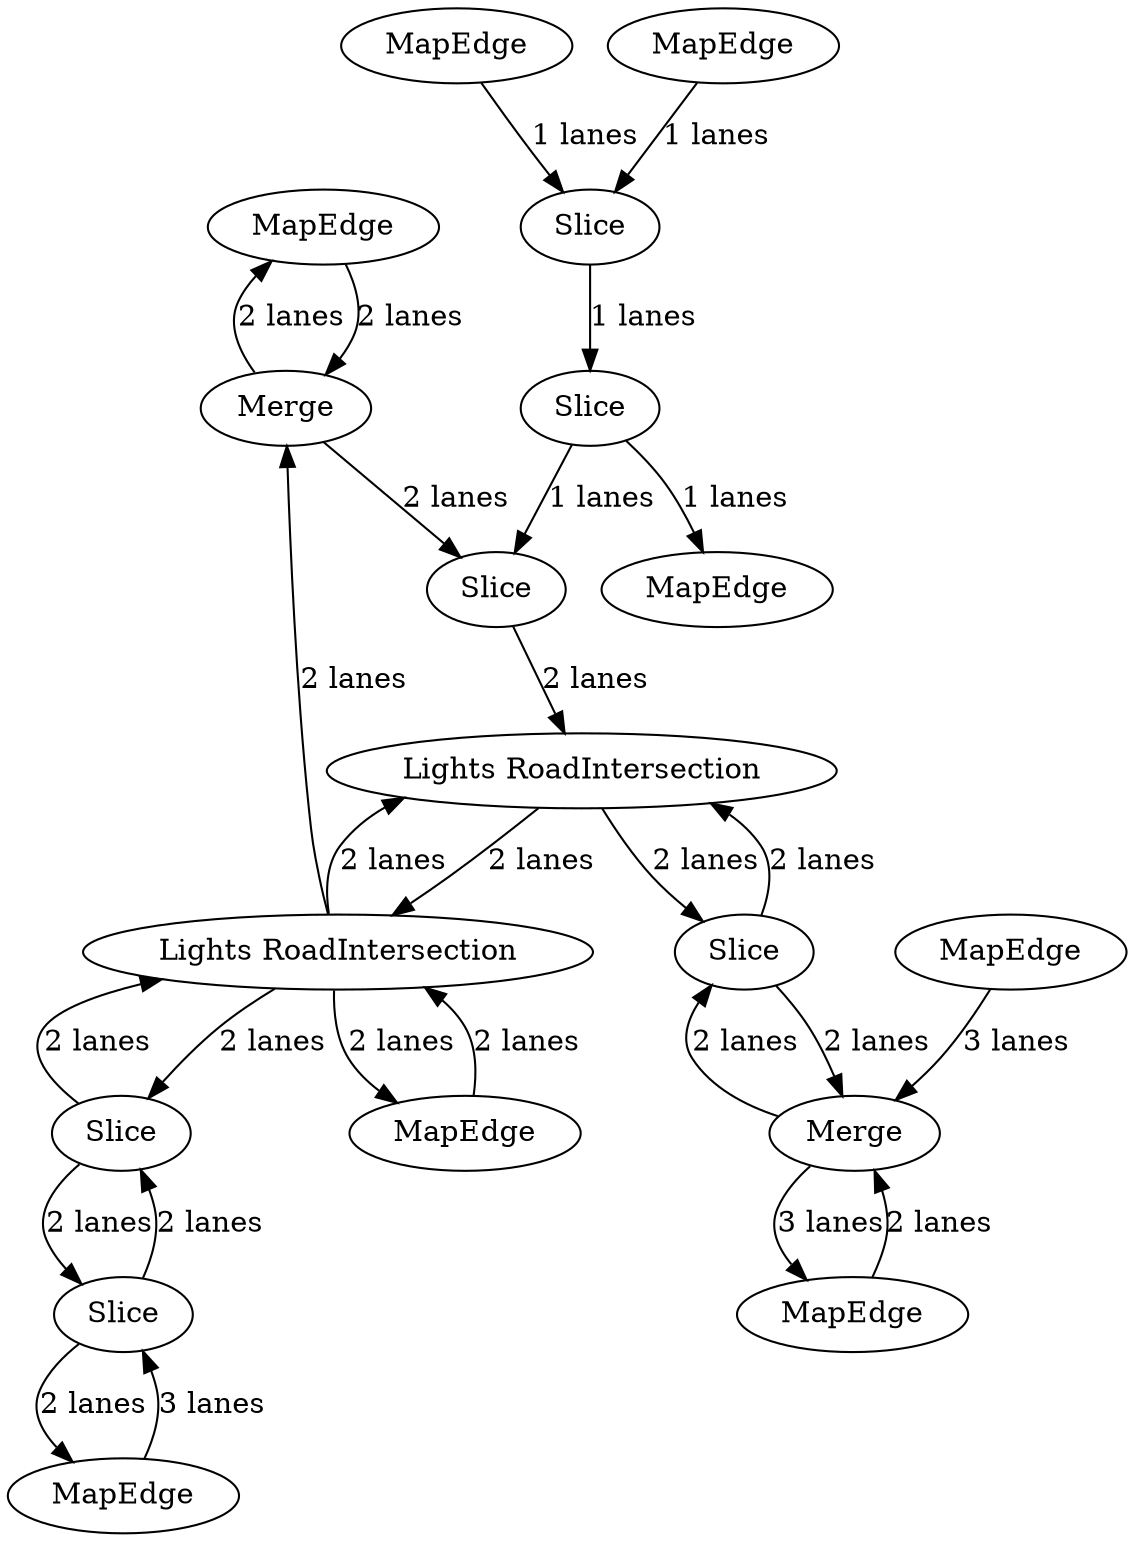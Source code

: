 digraph {
    0 [ label = "MapEdge" ]
    1 [ label = "MapEdge" ]
    2 [ label = "MapEdge" ]
    3 [ label = "MapEdge" ]
    4 [ label = "Slice" ]
    5 [ label = "Merge" ]
    6 [ label = "Slice" ]
    7 [ label = "Lights RoadIntersection" ]
    8 [ label = "Slice" ]
    9 [ label = "Lights RoadIntersection" ]
    10 [ label = "Slice" ]
    11 [ label = "Slice" ]
    12 [ label = "Slice" ]
    13 [ label = "MapEdge" ]
    14 [ label = "Merge" ]
    15 [ label = "MapEdge" ]
    16 [ label = "MapEdge" ]
    17 [ label = "MapEdge" ]
    0 -> 5 [ label = "2 lanes" ]
    5 -> 0 [ label = "2 lanes" ]
    2 -> 7 [ label = "2 lanes" ]
    7 -> 2 [ label = "2 lanes" ]
    13 -> 14 [ label = "3 lanes" ]
    16 -> 12 [ label = "1 lanes" ]
    12 -> 10 [ label = "1 lanes" ]
    10 -> 17 [ label = "1 lanes" ]
    3 -> 12 [ label = "1 lanes" ]
    6 -> 4 [ label = "2 lanes" ]
    4 -> 6 [ label = "2 lanes" ]
    6 -> 7 [ label = "2 lanes" ]
    7 -> 6 [ label = "2 lanes" ]
    1 -> 4 [ label = "3 lanes" ]
    4 -> 1 [ label = "2 lanes" ]
    9 -> 11 [ label = "2 lanes" ]
    11 -> 9 [ label = "2 lanes" ]
    7 -> 9 [ label = "2 lanes" ]
    9 -> 7 [ label = "2 lanes" ]
    5 -> 8 [ label = "2 lanes" ]
    7 -> 5 [ label = "2 lanes" ]
    8 -> 9 [ label = "2 lanes" ]
    11 -> 14 [ label = "2 lanes" ]
    14 -> 11 [ label = "2 lanes" ]
    14 -> 15 [ label = "3 lanes" ]
    15 -> 14 [ label = "2 lanes" ]
    10 -> 8 [ label = "1 lanes" ]
}
